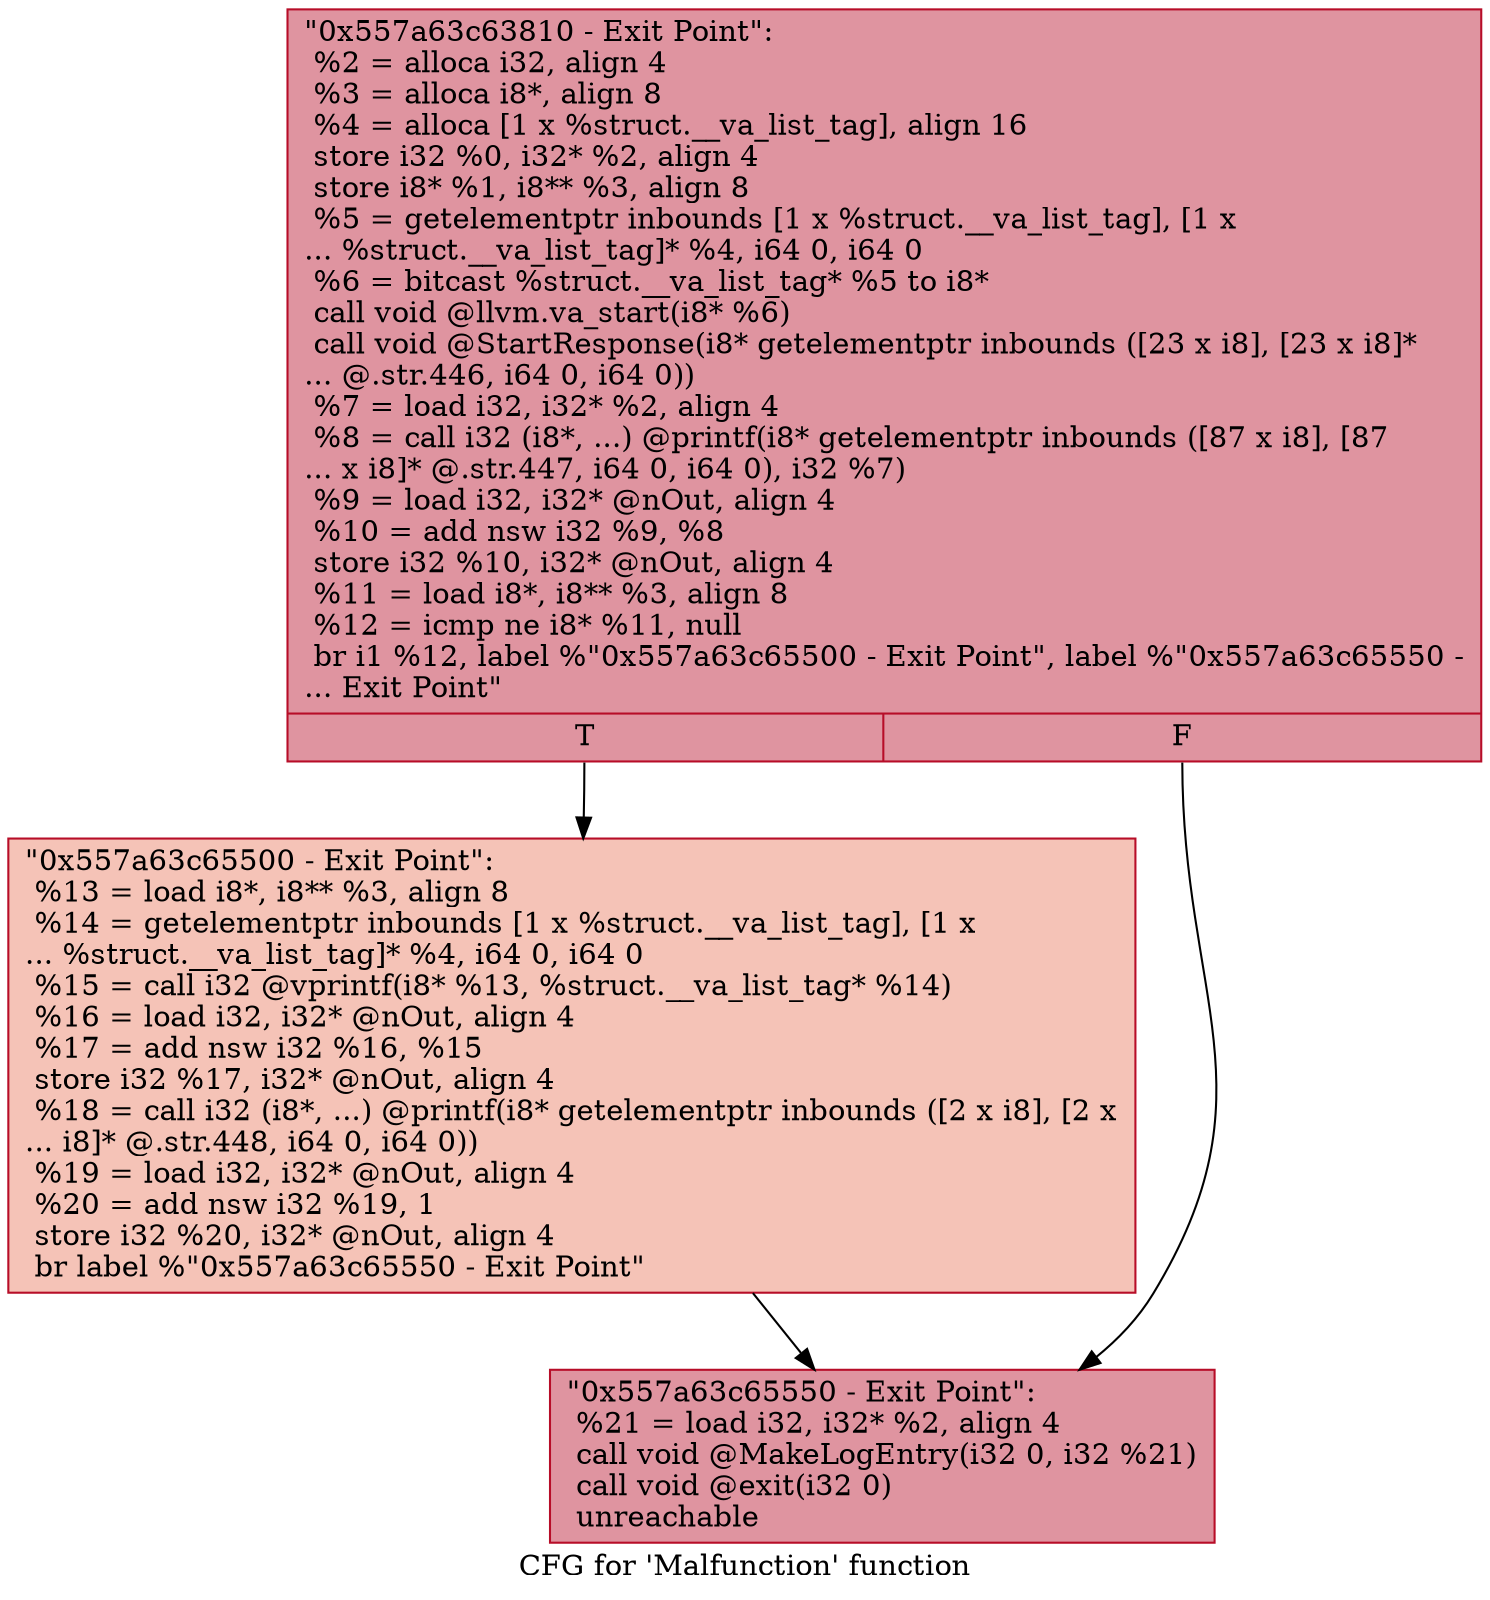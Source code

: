 digraph "CFG for 'Malfunction' function" {
	label="CFG for 'Malfunction' function";

	Node0x557a63c63810 [shape=record,color="#b70d28ff", style=filled, fillcolor="#b70d2870",label="{\"0x557a63c63810 - Exit Point\":\l  %2 = alloca i32, align 4\l  %3 = alloca i8*, align 8\l  %4 = alloca [1 x %struct.__va_list_tag], align 16\l  store i32 %0, i32* %2, align 4\l  store i8* %1, i8** %3, align 8\l  %5 = getelementptr inbounds [1 x %struct.__va_list_tag], [1 x\l... %struct.__va_list_tag]* %4, i64 0, i64 0\l  %6 = bitcast %struct.__va_list_tag* %5 to i8*\l  call void @llvm.va_start(i8* %6)\l  call void @StartResponse(i8* getelementptr inbounds ([23 x i8], [23 x i8]*\l... @.str.446, i64 0, i64 0))\l  %7 = load i32, i32* %2, align 4\l  %8 = call i32 (i8*, ...) @printf(i8* getelementptr inbounds ([87 x i8], [87\l... x i8]* @.str.447, i64 0, i64 0), i32 %7)\l  %9 = load i32, i32* @nOut, align 4\l  %10 = add nsw i32 %9, %8\l  store i32 %10, i32* @nOut, align 4\l  %11 = load i8*, i8** %3, align 8\l  %12 = icmp ne i8* %11, null\l  br i1 %12, label %\"0x557a63c65500 - Exit Point\", label %\"0x557a63c65550 -\l... Exit Point\"\l|{<s0>T|<s1>F}}"];
	Node0x557a63c63810:s0 -> Node0x557a63c65500;
	Node0x557a63c63810:s1 -> Node0x557a63c65550;
	Node0x557a63c65500 [shape=record,color="#b70d28ff", style=filled, fillcolor="#e8765c70",label="{\"0x557a63c65500 - Exit Point\":                    \l  %13 = load i8*, i8** %3, align 8\l  %14 = getelementptr inbounds [1 x %struct.__va_list_tag], [1 x\l... %struct.__va_list_tag]* %4, i64 0, i64 0\l  %15 = call i32 @vprintf(i8* %13, %struct.__va_list_tag* %14)\l  %16 = load i32, i32* @nOut, align 4\l  %17 = add nsw i32 %16, %15\l  store i32 %17, i32* @nOut, align 4\l  %18 = call i32 (i8*, ...) @printf(i8* getelementptr inbounds ([2 x i8], [2 x\l... i8]* @.str.448, i64 0, i64 0))\l  %19 = load i32, i32* @nOut, align 4\l  %20 = add nsw i32 %19, 1\l  store i32 %20, i32* @nOut, align 4\l  br label %\"0x557a63c65550 - Exit Point\"\l}"];
	Node0x557a63c65500 -> Node0x557a63c65550;
	Node0x557a63c65550 [shape=record,color="#b70d28ff", style=filled, fillcolor="#b70d2870",label="{\"0x557a63c65550 - Exit Point\":                    \l  %21 = load i32, i32* %2, align 4\l  call void @MakeLogEntry(i32 0, i32 %21)\l  call void @exit(i32 0)\l  unreachable\l}"];
}
